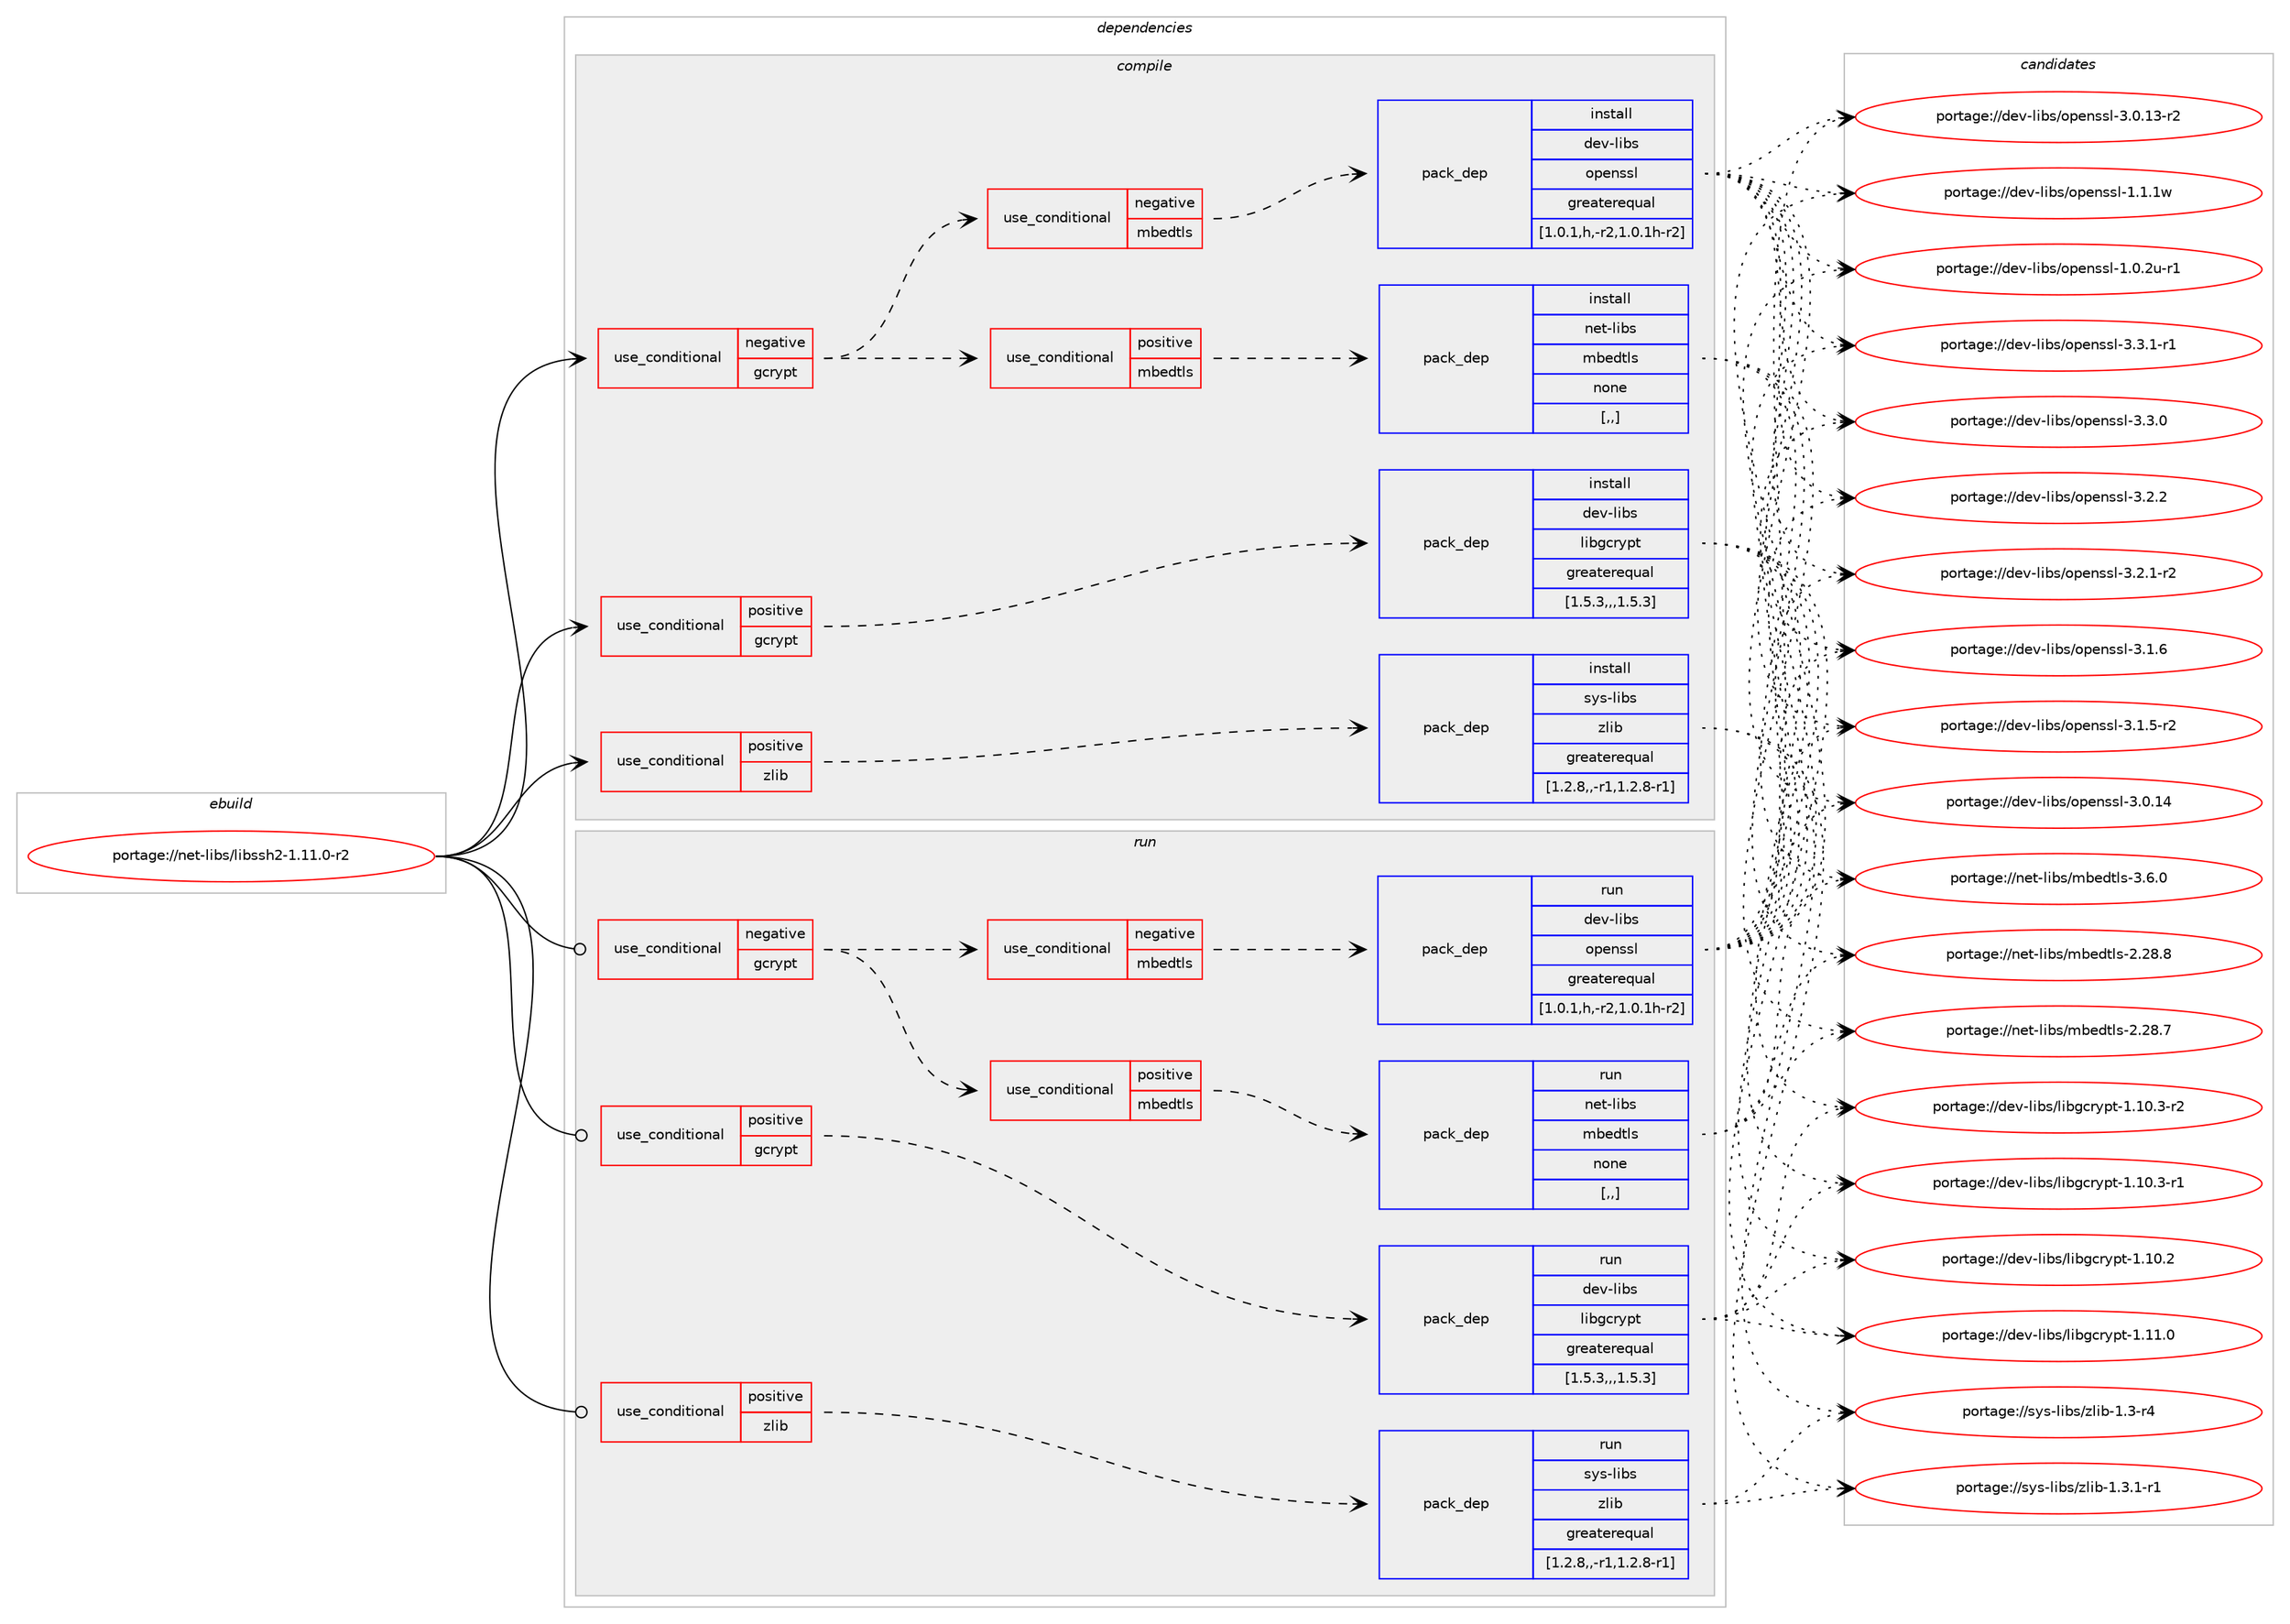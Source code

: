 digraph prolog {

# *************
# Graph options
# *************

newrank=true;
concentrate=true;
compound=true;
graph [rankdir=LR,fontname=Helvetica,fontsize=10,ranksep=1.5];#, ranksep=2.5, nodesep=0.2];
edge  [arrowhead=vee];
node  [fontname=Helvetica,fontsize=10];

# **********
# The ebuild
# **********

subgraph cluster_leftcol {
color=gray;
label=<<i>ebuild</i>>;
id [label="portage://net-libs/libssh2-1.11.0-r2", color=red, width=4, href="../net-libs/libssh2-1.11.0-r2.svg"];
}

# ****************
# The dependencies
# ****************

subgraph cluster_midcol {
color=gray;
label=<<i>dependencies</i>>;
subgraph cluster_compile {
fillcolor="#eeeeee";
style=filled;
label=<<i>compile</i>>;
subgraph cond93893 {
dependency360121 [label=<<TABLE BORDER="0" CELLBORDER="1" CELLSPACING="0" CELLPADDING="4"><TR><TD ROWSPAN="3" CELLPADDING="10">use_conditional</TD></TR><TR><TD>negative</TD></TR><TR><TD>gcrypt</TD></TR></TABLE>>, shape=none, color=red];
subgraph cond93894 {
dependency360122 [label=<<TABLE BORDER="0" CELLBORDER="1" CELLSPACING="0" CELLPADDING="4"><TR><TD ROWSPAN="3" CELLPADDING="10">use_conditional</TD></TR><TR><TD>positive</TD></TR><TR><TD>mbedtls</TD></TR></TABLE>>, shape=none, color=red];
subgraph pack263569 {
dependency360123 [label=<<TABLE BORDER="0" CELLBORDER="1" CELLSPACING="0" CELLPADDING="4" WIDTH="220"><TR><TD ROWSPAN="6" CELLPADDING="30">pack_dep</TD></TR><TR><TD WIDTH="110">install</TD></TR><TR><TD>net-libs</TD></TR><TR><TD>mbedtls</TD></TR><TR><TD>none</TD></TR><TR><TD>[,,]</TD></TR></TABLE>>, shape=none, color=blue];
}
dependency360122:e -> dependency360123:w [weight=20,style="dashed",arrowhead="vee"];
}
dependency360121:e -> dependency360122:w [weight=20,style="dashed",arrowhead="vee"];
subgraph cond93895 {
dependency360124 [label=<<TABLE BORDER="0" CELLBORDER="1" CELLSPACING="0" CELLPADDING="4"><TR><TD ROWSPAN="3" CELLPADDING="10">use_conditional</TD></TR><TR><TD>negative</TD></TR><TR><TD>mbedtls</TD></TR></TABLE>>, shape=none, color=red];
subgraph pack263570 {
dependency360125 [label=<<TABLE BORDER="0" CELLBORDER="1" CELLSPACING="0" CELLPADDING="4" WIDTH="220"><TR><TD ROWSPAN="6" CELLPADDING="30">pack_dep</TD></TR><TR><TD WIDTH="110">install</TD></TR><TR><TD>dev-libs</TD></TR><TR><TD>openssl</TD></TR><TR><TD>greaterequal</TD></TR><TR><TD>[1.0.1,h,-r2,1.0.1h-r2]</TD></TR></TABLE>>, shape=none, color=blue];
}
dependency360124:e -> dependency360125:w [weight=20,style="dashed",arrowhead="vee"];
}
dependency360121:e -> dependency360124:w [weight=20,style="dashed",arrowhead="vee"];
}
id:e -> dependency360121:w [weight=20,style="solid",arrowhead="vee"];
subgraph cond93896 {
dependency360126 [label=<<TABLE BORDER="0" CELLBORDER="1" CELLSPACING="0" CELLPADDING="4"><TR><TD ROWSPAN="3" CELLPADDING="10">use_conditional</TD></TR><TR><TD>positive</TD></TR><TR><TD>gcrypt</TD></TR></TABLE>>, shape=none, color=red];
subgraph pack263571 {
dependency360127 [label=<<TABLE BORDER="0" CELLBORDER="1" CELLSPACING="0" CELLPADDING="4" WIDTH="220"><TR><TD ROWSPAN="6" CELLPADDING="30">pack_dep</TD></TR><TR><TD WIDTH="110">install</TD></TR><TR><TD>dev-libs</TD></TR><TR><TD>libgcrypt</TD></TR><TR><TD>greaterequal</TD></TR><TR><TD>[1.5.3,,,1.5.3]</TD></TR></TABLE>>, shape=none, color=blue];
}
dependency360126:e -> dependency360127:w [weight=20,style="dashed",arrowhead="vee"];
}
id:e -> dependency360126:w [weight=20,style="solid",arrowhead="vee"];
subgraph cond93897 {
dependency360128 [label=<<TABLE BORDER="0" CELLBORDER="1" CELLSPACING="0" CELLPADDING="4"><TR><TD ROWSPAN="3" CELLPADDING="10">use_conditional</TD></TR><TR><TD>positive</TD></TR><TR><TD>zlib</TD></TR></TABLE>>, shape=none, color=red];
subgraph pack263572 {
dependency360129 [label=<<TABLE BORDER="0" CELLBORDER="1" CELLSPACING="0" CELLPADDING="4" WIDTH="220"><TR><TD ROWSPAN="6" CELLPADDING="30">pack_dep</TD></TR><TR><TD WIDTH="110">install</TD></TR><TR><TD>sys-libs</TD></TR><TR><TD>zlib</TD></TR><TR><TD>greaterequal</TD></TR><TR><TD>[1.2.8,,-r1,1.2.8-r1]</TD></TR></TABLE>>, shape=none, color=blue];
}
dependency360128:e -> dependency360129:w [weight=20,style="dashed",arrowhead="vee"];
}
id:e -> dependency360128:w [weight=20,style="solid",arrowhead="vee"];
}
subgraph cluster_compileandrun {
fillcolor="#eeeeee";
style=filled;
label=<<i>compile and run</i>>;
}
subgraph cluster_run {
fillcolor="#eeeeee";
style=filled;
label=<<i>run</i>>;
subgraph cond93898 {
dependency360130 [label=<<TABLE BORDER="0" CELLBORDER="1" CELLSPACING="0" CELLPADDING="4"><TR><TD ROWSPAN="3" CELLPADDING="10">use_conditional</TD></TR><TR><TD>negative</TD></TR><TR><TD>gcrypt</TD></TR></TABLE>>, shape=none, color=red];
subgraph cond93899 {
dependency360131 [label=<<TABLE BORDER="0" CELLBORDER="1" CELLSPACING="0" CELLPADDING="4"><TR><TD ROWSPAN="3" CELLPADDING="10">use_conditional</TD></TR><TR><TD>positive</TD></TR><TR><TD>mbedtls</TD></TR></TABLE>>, shape=none, color=red];
subgraph pack263573 {
dependency360132 [label=<<TABLE BORDER="0" CELLBORDER="1" CELLSPACING="0" CELLPADDING="4" WIDTH="220"><TR><TD ROWSPAN="6" CELLPADDING="30">pack_dep</TD></TR><TR><TD WIDTH="110">run</TD></TR><TR><TD>net-libs</TD></TR><TR><TD>mbedtls</TD></TR><TR><TD>none</TD></TR><TR><TD>[,,]</TD></TR></TABLE>>, shape=none, color=blue];
}
dependency360131:e -> dependency360132:w [weight=20,style="dashed",arrowhead="vee"];
}
dependency360130:e -> dependency360131:w [weight=20,style="dashed",arrowhead="vee"];
subgraph cond93900 {
dependency360133 [label=<<TABLE BORDER="0" CELLBORDER="1" CELLSPACING="0" CELLPADDING="4"><TR><TD ROWSPAN="3" CELLPADDING="10">use_conditional</TD></TR><TR><TD>negative</TD></TR><TR><TD>mbedtls</TD></TR></TABLE>>, shape=none, color=red];
subgraph pack263574 {
dependency360134 [label=<<TABLE BORDER="0" CELLBORDER="1" CELLSPACING="0" CELLPADDING="4" WIDTH="220"><TR><TD ROWSPAN="6" CELLPADDING="30">pack_dep</TD></TR><TR><TD WIDTH="110">run</TD></TR><TR><TD>dev-libs</TD></TR><TR><TD>openssl</TD></TR><TR><TD>greaterequal</TD></TR><TR><TD>[1.0.1,h,-r2,1.0.1h-r2]</TD></TR></TABLE>>, shape=none, color=blue];
}
dependency360133:e -> dependency360134:w [weight=20,style="dashed",arrowhead="vee"];
}
dependency360130:e -> dependency360133:w [weight=20,style="dashed",arrowhead="vee"];
}
id:e -> dependency360130:w [weight=20,style="solid",arrowhead="odot"];
subgraph cond93901 {
dependency360135 [label=<<TABLE BORDER="0" CELLBORDER="1" CELLSPACING="0" CELLPADDING="4"><TR><TD ROWSPAN="3" CELLPADDING="10">use_conditional</TD></TR><TR><TD>positive</TD></TR><TR><TD>gcrypt</TD></TR></TABLE>>, shape=none, color=red];
subgraph pack263575 {
dependency360136 [label=<<TABLE BORDER="0" CELLBORDER="1" CELLSPACING="0" CELLPADDING="4" WIDTH="220"><TR><TD ROWSPAN="6" CELLPADDING="30">pack_dep</TD></TR><TR><TD WIDTH="110">run</TD></TR><TR><TD>dev-libs</TD></TR><TR><TD>libgcrypt</TD></TR><TR><TD>greaterequal</TD></TR><TR><TD>[1.5.3,,,1.5.3]</TD></TR></TABLE>>, shape=none, color=blue];
}
dependency360135:e -> dependency360136:w [weight=20,style="dashed",arrowhead="vee"];
}
id:e -> dependency360135:w [weight=20,style="solid",arrowhead="odot"];
subgraph cond93902 {
dependency360137 [label=<<TABLE BORDER="0" CELLBORDER="1" CELLSPACING="0" CELLPADDING="4"><TR><TD ROWSPAN="3" CELLPADDING="10">use_conditional</TD></TR><TR><TD>positive</TD></TR><TR><TD>zlib</TD></TR></TABLE>>, shape=none, color=red];
subgraph pack263576 {
dependency360138 [label=<<TABLE BORDER="0" CELLBORDER="1" CELLSPACING="0" CELLPADDING="4" WIDTH="220"><TR><TD ROWSPAN="6" CELLPADDING="30">pack_dep</TD></TR><TR><TD WIDTH="110">run</TD></TR><TR><TD>sys-libs</TD></TR><TR><TD>zlib</TD></TR><TR><TD>greaterequal</TD></TR><TR><TD>[1.2.8,,-r1,1.2.8-r1]</TD></TR></TABLE>>, shape=none, color=blue];
}
dependency360137:e -> dependency360138:w [weight=20,style="dashed",arrowhead="vee"];
}
id:e -> dependency360137:w [weight=20,style="solid",arrowhead="odot"];
}
}

# **************
# The candidates
# **************

subgraph cluster_choices {
rank=same;
color=gray;
label=<<i>candidates</i>>;

subgraph choice263569 {
color=black;
nodesep=1;
choice11010111645108105981154710998101100116108115455146544648 [label="portage://net-libs/mbedtls-3.6.0", color=red, width=4,href="../net-libs/mbedtls-3.6.0.svg"];
choice1101011164510810598115471099810110011610811545504650564656 [label="portage://net-libs/mbedtls-2.28.8", color=red, width=4,href="../net-libs/mbedtls-2.28.8.svg"];
choice1101011164510810598115471099810110011610811545504650564655 [label="portage://net-libs/mbedtls-2.28.7", color=red, width=4,href="../net-libs/mbedtls-2.28.7.svg"];
dependency360123:e -> choice11010111645108105981154710998101100116108115455146544648:w [style=dotted,weight="100"];
dependency360123:e -> choice1101011164510810598115471099810110011610811545504650564656:w [style=dotted,weight="100"];
dependency360123:e -> choice1101011164510810598115471099810110011610811545504650564655:w [style=dotted,weight="100"];
}
subgraph choice263570 {
color=black;
nodesep=1;
choice1001011184510810598115471111121011101151151084551465146494511449 [label="portage://dev-libs/openssl-3.3.1-r1", color=red, width=4,href="../dev-libs/openssl-3.3.1-r1.svg"];
choice100101118451081059811547111112101110115115108455146514648 [label="portage://dev-libs/openssl-3.3.0", color=red, width=4,href="../dev-libs/openssl-3.3.0.svg"];
choice100101118451081059811547111112101110115115108455146504650 [label="portage://dev-libs/openssl-3.2.2", color=red, width=4,href="../dev-libs/openssl-3.2.2.svg"];
choice1001011184510810598115471111121011101151151084551465046494511450 [label="portage://dev-libs/openssl-3.2.1-r2", color=red, width=4,href="../dev-libs/openssl-3.2.1-r2.svg"];
choice100101118451081059811547111112101110115115108455146494654 [label="portage://dev-libs/openssl-3.1.6", color=red, width=4,href="../dev-libs/openssl-3.1.6.svg"];
choice1001011184510810598115471111121011101151151084551464946534511450 [label="portage://dev-libs/openssl-3.1.5-r2", color=red, width=4,href="../dev-libs/openssl-3.1.5-r2.svg"];
choice10010111845108105981154711111210111011511510845514648464952 [label="portage://dev-libs/openssl-3.0.14", color=red, width=4,href="../dev-libs/openssl-3.0.14.svg"];
choice100101118451081059811547111112101110115115108455146484649514511450 [label="portage://dev-libs/openssl-3.0.13-r2", color=red, width=4,href="../dev-libs/openssl-3.0.13-r2.svg"];
choice100101118451081059811547111112101110115115108454946494649119 [label="portage://dev-libs/openssl-1.1.1w", color=red, width=4,href="../dev-libs/openssl-1.1.1w.svg"];
choice1001011184510810598115471111121011101151151084549464846501174511449 [label="portage://dev-libs/openssl-1.0.2u-r1", color=red, width=4,href="../dev-libs/openssl-1.0.2u-r1.svg"];
dependency360125:e -> choice1001011184510810598115471111121011101151151084551465146494511449:w [style=dotted,weight="100"];
dependency360125:e -> choice100101118451081059811547111112101110115115108455146514648:w [style=dotted,weight="100"];
dependency360125:e -> choice100101118451081059811547111112101110115115108455146504650:w [style=dotted,weight="100"];
dependency360125:e -> choice1001011184510810598115471111121011101151151084551465046494511450:w [style=dotted,weight="100"];
dependency360125:e -> choice100101118451081059811547111112101110115115108455146494654:w [style=dotted,weight="100"];
dependency360125:e -> choice1001011184510810598115471111121011101151151084551464946534511450:w [style=dotted,weight="100"];
dependency360125:e -> choice10010111845108105981154711111210111011511510845514648464952:w [style=dotted,weight="100"];
dependency360125:e -> choice100101118451081059811547111112101110115115108455146484649514511450:w [style=dotted,weight="100"];
dependency360125:e -> choice100101118451081059811547111112101110115115108454946494649119:w [style=dotted,weight="100"];
dependency360125:e -> choice1001011184510810598115471111121011101151151084549464846501174511449:w [style=dotted,weight="100"];
}
subgraph choice263571 {
color=black;
nodesep=1;
choice100101118451081059811547108105981039911412111211645494649494648 [label="portage://dev-libs/libgcrypt-1.11.0", color=red, width=4,href="../dev-libs/libgcrypt-1.11.0.svg"];
choice1001011184510810598115471081059810399114121112116454946494846514511450 [label="portage://dev-libs/libgcrypt-1.10.3-r2", color=red, width=4,href="../dev-libs/libgcrypt-1.10.3-r2.svg"];
choice1001011184510810598115471081059810399114121112116454946494846514511449 [label="portage://dev-libs/libgcrypt-1.10.3-r1", color=red, width=4,href="../dev-libs/libgcrypt-1.10.3-r1.svg"];
choice100101118451081059811547108105981039911412111211645494649484650 [label="portage://dev-libs/libgcrypt-1.10.2", color=red, width=4,href="../dev-libs/libgcrypt-1.10.2.svg"];
dependency360127:e -> choice100101118451081059811547108105981039911412111211645494649494648:w [style=dotted,weight="100"];
dependency360127:e -> choice1001011184510810598115471081059810399114121112116454946494846514511450:w [style=dotted,weight="100"];
dependency360127:e -> choice1001011184510810598115471081059810399114121112116454946494846514511449:w [style=dotted,weight="100"];
dependency360127:e -> choice100101118451081059811547108105981039911412111211645494649484650:w [style=dotted,weight="100"];
}
subgraph choice263572 {
color=black;
nodesep=1;
choice115121115451081059811547122108105984549465146494511449 [label="portage://sys-libs/zlib-1.3.1-r1", color=red, width=4,href="../sys-libs/zlib-1.3.1-r1.svg"];
choice11512111545108105981154712210810598454946514511452 [label="portage://sys-libs/zlib-1.3-r4", color=red, width=4,href="../sys-libs/zlib-1.3-r4.svg"];
dependency360129:e -> choice115121115451081059811547122108105984549465146494511449:w [style=dotted,weight="100"];
dependency360129:e -> choice11512111545108105981154712210810598454946514511452:w [style=dotted,weight="100"];
}
subgraph choice263573 {
color=black;
nodesep=1;
choice11010111645108105981154710998101100116108115455146544648 [label="portage://net-libs/mbedtls-3.6.0", color=red, width=4,href="../net-libs/mbedtls-3.6.0.svg"];
choice1101011164510810598115471099810110011610811545504650564656 [label="portage://net-libs/mbedtls-2.28.8", color=red, width=4,href="../net-libs/mbedtls-2.28.8.svg"];
choice1101011164510810598115471099810110011610811545504650564655 [label="portage://net-libs/mbedtls-2.28.7", color=red, width=4,href="../net-libs/mbedtls-2.28.7.svg"];
dependency360132:e -> choice11010111645108105981154710998101100116108115455146544648:w [style=dotted,weight="100"];
dependency360132:e -> choice1101011164510810598115471099810110011610811545504650564656:w [style=dotted,weight="100"];
dependency360132:e -> choice1101011164510810598115471099810110011610811545504650564655:w [style=dotted,weight="100"];
}
subgraph choice263574 {
color=black;
nodesep=1;
choice1001011184510810598115471111121011101151151084551465146494511449 [label="portage://dev-libs/openssl-3.3.1-r1", color=red, width=4,href="../dev-libs/openssl-3.3.1-r1.svg"];
choice100101118451081059811547111112101110115115108455146514648 [label="portage://dev-libs/openssl-3.3.0", color=red, width=4,href="../dev-libs/openssl-3.3.0.svg"];
choice100101118451081059811547111112101110115115108455146504650 [label="portage://dev-libs/openssl-3.2.2", color=red, width=4,href="../dev-libs/openssl-3.2.2.svg"];
choice1001011184510810598115471111121011101151151084551465046494511450 [label="portage://dev-libs/openssl-3.2.1-r2", color=red, width=4,href="../dev-libs/openssl-3.2.1-r2.svg"];
choice100101118451081059811547111112101110115115108455146494654 [label="portage://dev-libs/openssl-3.1.6", color=red, width=4,href="../dev-libs/openssl-3.1.6.svg"];
choice1001011184510810598115471111121011101151151084551464946534511450 [label="portage://dev-libs/openssl-3.1.5-r2", color=red, width=4,href="../dev-libs/openssl-3.1.5-r2.svg"];
choice10010111845108105981154711111210111011511510845514648464952 [label="portage://dev-libs/openssl-3.0.14", color=red, width=4,href="../dev-libs/openssl-3.0.14.svg"];
choice100101118451081059811547111112101110115115108455146484649514511450 [label="portage://dev-libs/openssl-3.0.13-r2", color=red, width=4,href="../dev-libs/openssl-3.0.13-r2.svg"];
choice100101118451081059811547111112101110115115108454946494649119 [label="portage://dev-libs/openssl-1.1.1w", color=red, width=4,href="../dev-libs/openssl-1.1.1w.svg"];
choice1001011184510810598115471111121011101151151084549464846501174511449 [label="portage://dev-libs/openssl-1.0.2u-r1", color=red, width=4,href="../dev-libs/openssl-1.0.2u-r1.svg"];
dependency360134:e -> choice1001011184510810598115471111121011101151151084551465146494511449:w [style=dotted,weight="100"];
dependency360134:e -> choice100101118451081059811547111112101110115115108455146514648:w [style=dotted,weight="100"];
dependency360134:e -> choice100101118451081059811547111112101110115115108455146504650:w [style=dotted,weight="100"];
dependency360134:e -> choice1001011184510810598115471111121011101151151084551465046494511450:w [style=dotted,weight="100"];
dependency360134:e -> choice100101118451081059811547111112101110115115108455146494654:w [style=dotted,weight="100"];
dependency360134:e -> choice1001011184510810598115471111121011101151151084551464946534511450:w [style=dotted,weight="100"];
dependency360134:e -> choice10010111845108105981154711111210111011511510845514648464952:w [style=dotted,weight="100"];
dependency360134:e -> choice100101118451081059811547111112101110115115108455146484649514511450:w [style=dotted,weight="100"];
dependency360134:e -> choice100101118451081059811547111112101110115115108454946494649119:w [style=dotted,weight="100"];
dependency360134:e -> choice1001011184510810598115471111121011101151151084549464846501174511449:w [style=dotted,weight="100"];
}
subgraph choice263575 {
color=black;
nodesep=1;
choice100101118451081059811547108105981039911412111211645494649494648 [label="portage://dev-libs/libgcrypt-1.11.0", color=red, width=4,href="../dev-libs/libgcrypt-1.11.0.svg"];
choice1001011184510810598115471081059810399114121112116454946494846514511450 [label="portage://dev-libs/libgcrypt-1.10.3-r2", color=red, width=4,href="../dev-libs/libgcrypt-1.10.3-r2.svg"];
choice1001011184510810598115471081059810399114121112116454946494846514511449 [label="portage://dev-libs/libgcrypt-1.10.3-r1", color=red, width=4,href="../dev-libs/libgcrypt-1.10.3-r1.svg"];
choice100101118451081059811547108105981039911412111211645494649484650 [label="portage://dev-libs/libgcrypt-1.10.2", color=red, width=4,href="../dev-libs/libgcrypt-1.10.2.svg"];
dependency360136:e -> choice100101118451081059811547108105981039911412111211645494649494648:w [style=dotted,weight="100"];
dependency360136:e -> choice1001011184510810598115471081059810399114121112116454946494846514511450:w [style=dotted,weight="100"];
dependency360136:e -> choice1001011184510810598115471081059810399114121112116454946494846514511449:w [style=dotted,weight="100"];
dependency360136:e -> choice100101118451081059811547108105981039911412111211645494649484650:w [style=dotted,weight="100"];
}
subgraph choice263576 {
color=black;
nodesep=1;
choice115121115451081059811547122108105984549465146494511449 [label="portage://sys-libs/zlib-1.3.1-r1", color=red, width=4,href="../sys-libs/zlib-1.3.1-r1.svg"];
choice11512111545108105981154712210810598454946514511452 [label="portage://sys-libs/zlib-1.3-r4", color=red, width=4,href="../sys-libs/zlib-1.3-r4.svg"];
dependency360138:e -> choice115121115451081059811547122108105984549465146494511449:w [style=dotted,weight="100"];
dependency360138:e -> choice11512111545108105981154712210810598454946514511452:w [style=dotted,weight="100"];
}
}

}

